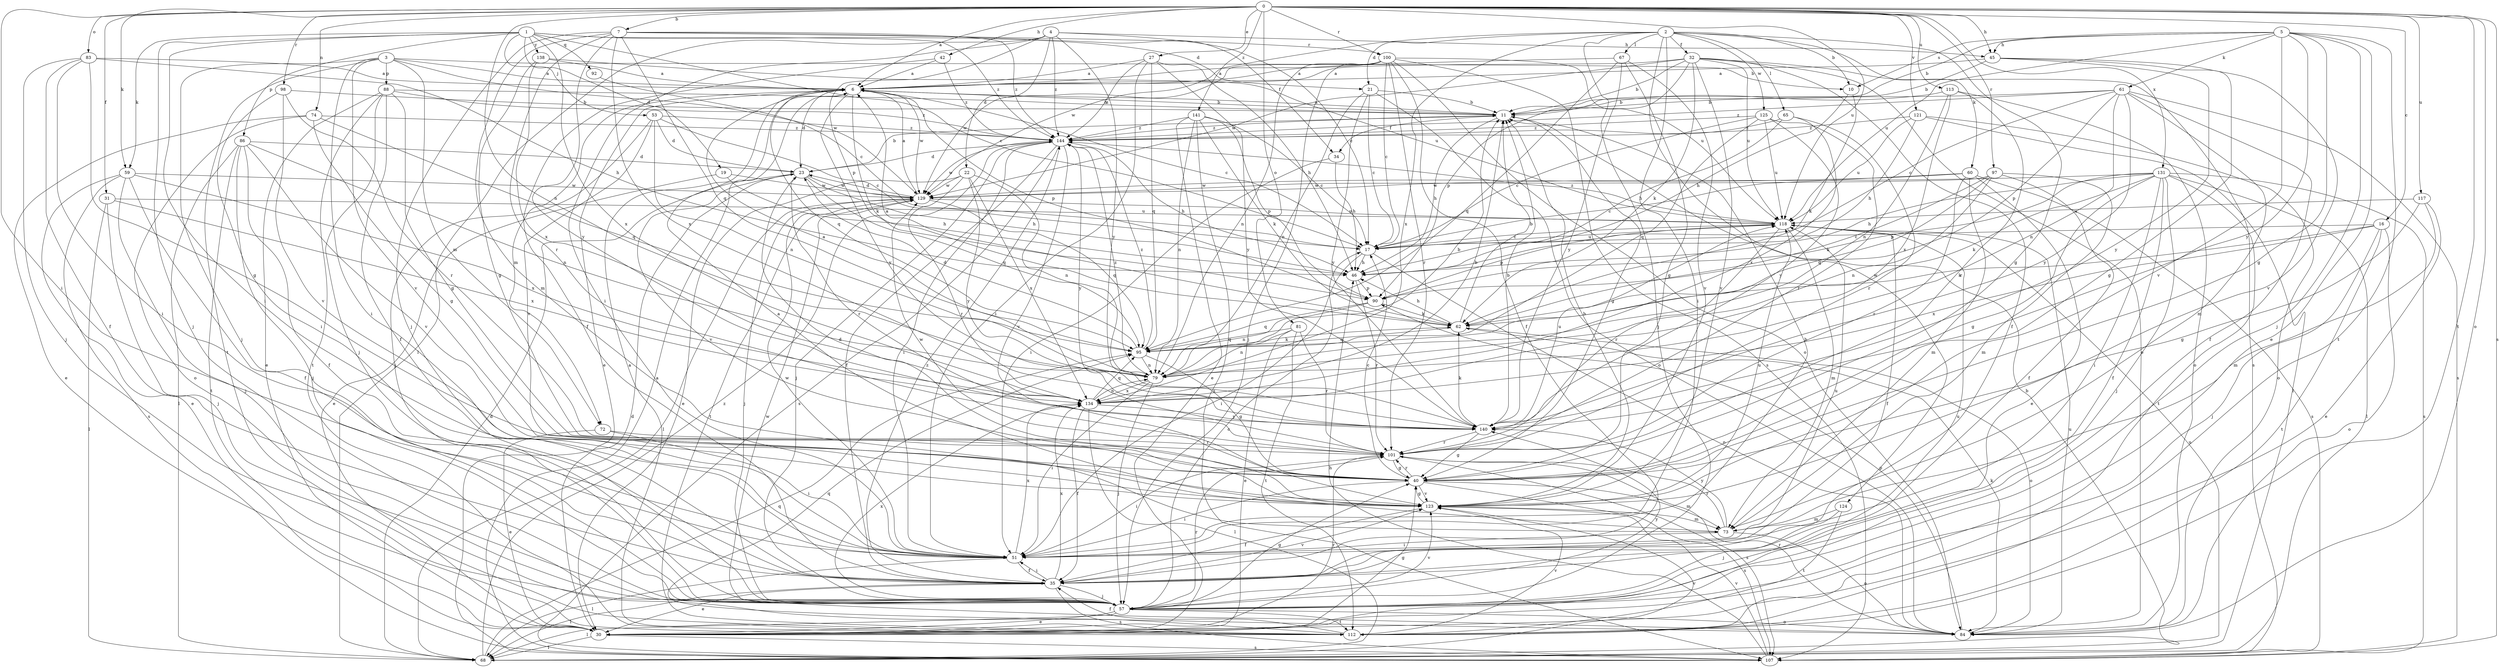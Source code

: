 strict digraph  {
0;
1;
2;
3;
4;
5;
6;
7;
10;
11;
16;
17;
19;
21;
22;
23;
27;
30;
31;
32;
34;
35;
40;
42;
45;
46;
51;
53;
57;
59;
60;
61;
62;
65;
67;
68;
72;
73;
74;
79;
81;
83;
84;
86;
88;
90;
92;
95;
97;
98;
100;
101;
107;
112;
113;
117;
118;
121;
123;
124;
125;
129;
131;
134;
138;
140;
141;
144;
0 -> 6  [label=a];
0 -> 7  [label=b];
0 -> 16  [label=c];
0 -> 27  [label=e];
0 -> 31  [label=f];
0 -> 42  [label=h];
0 -> 45  [label=h];
0 -> 51  [label=i];
0 -> 59  [label=k];
0 -> 74  [label=n];
0 -> 79  [label=n];
0 -> 81  [label=o];
0 -> 83  [label=o];
0 -> 84  [label=o];
0 -> 97  [label=r];
0 -> 98  [label=r];
0 -> 100  [label=r];
0 -> 107  [label=s];
0 -> 112  [label=t];
0 -> 113  [label=u];
0 -> 117  [label=u];
0 -> 118  [label=u];
0 -> 121  [label=v];
0 -> 131  [label=x];
0 -> 141  [label=z];
1 -> 17  [label=c];
1 -> 19  [label=d];
1 -> 21  [label=d];
1 -> 51  [label=i];
1 -> 53  [label=j];
1 -> 57  [label=j];
1 -> 59  [label=k];
1 -> 86  [label=p];
1 -> 92  [label=q];
1 -> 134  [label=x];
1 -> 138  [label=y];
1 -> 144  [label=z];
2 -> 10  [label=b];
2 -> 21  [label=d];
2 -> 32  [label=f];
2 -> 40  [label=g];
2 -> 51  [label=i];
2 -> 57  [label=j];
2 -> 60  [label=k];
2 -> 65  [label=l];
2 -> 67  [label=l];
2 -> 124  [label=w];
2 -> 125  [label=w];
2 -> 129  [label=w];
2 -> 134  [label=x];
3 -> 6  [label=a];
3 -> 10  [label=b];
3 -> 51  [label=i];
3 -> 57  [label=j];
3 -> 72  [label=m];
3 -> 88  [label=p];
3 -> 112  [label=t];
3 -> 123  [label=v];
3 -> 129  [label=w];
4 -> 17  [label=c];
4 -> 22  [label=d];
4 -> 45  [label=h];
4 -> 51  [label=i];
4 -> 68  [label=l];
4 -> 90  [label=p];
4 -> 140  [label=y];
4 -> 144  [label=z];
5 -> 11  [label=b];
5 -> 30  [label=e];
5 -> 40  [label=g];
5 -> 45  [label=h];
5 -> 57  [label=j];
5 -> 61  [label=k];
5 -> 112  [label=t];
5 -> 118  [label=u];
5 -> 123  [label=v];
5 -> 140  [label=y];
5 -> 10  [label=s];
6 -> 11  [label=b];
6 -> 17  [label=c];
6 -> 23  [label=d];
6 -> 30  [label=e];
6 -> 62  [label=k];
6 -> 72  [label=m];
6 -> 90  [label=p];
6 -> 95  [label=q];
6 -> 129  [label=w];
6 -> 140  [label=y];
7 -> 34  [label=f];
7 -> 57  [label=j];
7 -> 73  [label=m];
7 -> 95  [label=q];
7 -> 100  [label=r];
7 -> 101  [label=r];
7 -> 134  [label=x];
7 -> 140  [label=y];
7 -> 144  [label=z];
10 -> 46  [label=h];
10 -> 62  [label=k];
11 -> 6  [label=a];
11 -> 34  [label=f];
11 -> 40  [label=g];
11 -> 46  [label=h];
11 -> 144  [label=z];
16 -> 17  [label=c];
16 -> 57  [label=j];
16 -> 62  [label=k];
16 -> 84  [label=o];
16 -> 112  [label=t];
16 -> 134  [label=x];
17 -> 46  [label=h];
17 -> 51  [label=i];
17 -> 84  [label=o];
17 -> 118  [label=u];
19 -> 30  [label=e];
19 -> 46  [label=h];
19 -> 129  [label=w];
21 -> 11  [label=b];
21 -> 17  [label=c];
21 -> 79  [label=n];
21 -> 84  [label=o];
21 -> 140  [label=y];
22 -> 30  [label=e];
22 -> 79  [label=n];
22 -> 101  [label=r];
22 -> 129  [label=w];
22 -> 134  [label=x];
22 -> 140  [label=y];
23 -> 11  [label=b];
23 -> 46  [label=h];
23 -> 95  [label=q];
23 -> 101  [label=r];
23 -> 123  [label=v];
23 -> 129  [label=w];
27 -> 6  [label=a];
27 -> 46  [label=h];
27 -> 51  [label=i];
27 -> 95  [label=q];
27 -> 140  [label=y];
27 -> 144  [label=z];
30 -> 40  [label=g];
30 -> 68  [label=l];
30 -> 101  [label=r];
30 -> 107  [label=s];
31 -> 57  [label=j];
31 -> 68  [label=l];
31 -> 118  [label=u];
31 -> 134  [label=x];
32 -> 6  [label=a];
32 -> 11  [label=b];
32 -> 35  [label=f];
32 -> 62  [label=k];
32 -> 84  [label=o];
32 -> 90  [label=p];
32 -> 107  [label=s];
32 -> 118  [label=u];
32 -> 123  [label=v];
32 -> 129  [label=w];
34 -> 46  [label=h];
34 -> 51  [label=i];
35 -> 30  [label=e];
35 -> 51  [label=i];
35 -> 57  [label=j];
35 -> 68  [label=l];
35 -> 107  [label=s];
35 -> 123  [label=v];
35 -> 134  [label=x];
35 -> 144  [label=z];
40 -> 17  [label=c];
40 -> 51  [label=i];
40 -> 73  [label=m];
40 -> 101  [label=r];
40 -> 107  [label=s];
40 -> 123  [label=v];
40 -> 129  [label=w];
42 -> 6  [label=a];
42 -> 35  [label=f];
42 -> 144  [label=z];
45 -> 6  [label=a];
45 -> 11  [label=b];
45 -> 40  [label=g];
45 -> 123  [label=v];
45 -> 140  [label=y];
46 -> 90  [label=p];
46 -> 101  [label=r];
51 -> 11  [label=b];
51 -> 35  [label=f];
51 -> 68  [label=l];
51 -> 118  [label=u];
51 -> 129  [label=w];
51 -> 134  [label=x];
53 -> 17  [label=c];
53 -> 23  [label=d];
53 -> 57  [label=j];
53 -> 79  [label=n];
53 -> 123  [label=v];
53 -> 144  [label=z];
57 -> 17  [label=c];
57 -> 30  [label=e];
57 -> 40  [label=g];
57 -> 68  [label=l];
57 -> 84  [label=o];
57 -> 101  [label=r];
57 -> 112  [label=t];
57 -> 118  [label=u];
57 -> 123  [label=v];
57 -> 134  [label=x];
57 -> 140  [label=y];
59 -> 30  [label=e];
59 -> 35  [label=f];
59 -> 57  [label=j];
59 -> 107  [label=s];
59 -> 129  [label=w];
59 -> 134  [label=x];
60 -> 17  [label=c];
60 -> 30  [label=e];
60 -> 73  [label=m];
60 -> 101  [label=r];
60 -> 107  [label=s];
60 -> 129  [label=w];
61 -> 11  [label=b];
61 -> 17  [label=c];
61 -> 35  [label=f];
61 -> 73  [label=m];
61 -> 79  [label=n];
61 -> 90  [label=p];
61 -> 107  [label=s];
61 -> 140  [label=y];
61 -> 144  [label=z];
62 -> 6  [label=a];
62 -> 11  [label=b];
62 -> 46  [label=h];
62 -> 84  [label=o];
62 -> 95  [label=q];
65 -> 46  [label=h];
65 -> 101  [label=r];
65 -> 134  [label=x];
65 -> 144  [label=z];
67 -> 6  [label=a];
67 -> 40  [label=g];
67 -> 95  [label=q];
67 -> 123  [label=v];
67 -> 140  [label=y];
68 -> 11  [label=b];
68 -> 23  [label=d];
68 -> 95  [label=q];
68 -> 118  [label=u];
68 -> 123  [label=v];
68 -> 144  [label=z];
72 -> 30  [label=e];
72 -> 51  [label=i];
72 -> 101  [label=r];
73 -> 6  [label=a];
73 -> 51  [label=i];
73 -> 84  [label=o];
73 -> 101  [label=r];
73 -> 140  [label=y];
74 -> 30  [label=e];
74 -> 40  [label=g];
74 -> 84  [label=o];
74 -> 95  [label=q];
74 -> 144  [label=z];
79 -> 6  [label=a];
79 -> 11  [label=b];
79 -> 51  [label=i];
79 -> 57  [label=j];
79 -> 134  [label=x];
79 -> 144  [label=z];
81 -> 30  [label=e];
81 -> 79  [label=n];
81 -> 95  [label=q];
81 -> 101  [label=r];
81 -> 112  [label=t];
83 -> 6  [label=a];
83 -> 35  [label=f];
83 -> 40  [label=g];
83 -> 46  [label=h];
83 -> 51  [label=i];
83 -> 57  [label=j];
84 -> 62  [label=k];
84 -> 90  [label=p];
84 -> 101  [label=r];
84 -> 118  [label=u];
84 -> 129  [label=w];
86 -> 23  [label=d];
86 -> 35  [label=f];
86 -> 57  [label=j];
86 -> 68  [label=l];
86 -> 79  [label=n];
86 -> 112  [label=t];
86 -> 123  [label=v];
88 -> 11  [label=b];
88 -> 30  [label=e];
88 -> 35  [label=f];
88 -> 40  [label=g];
88 -> 57  [label=j];
88 -> 112  [label=t];
88 -> 144  [label=z];
90 -> 62  [label=k];
90 -> 79  [label=n];
90 -> 95  [label=q];
92 -> 17  [label=c];
95 -> 23  [label=d];
95 -> 40  [label=g];
95 -> 62  [label=k];
95 -> 79  [label=n];
95 -> 144  [label=z];
97 -> 35  [label=f];
97 -> 62  [label=k];
97 -> 73  [label=m];
97 -> 79  [label=n];
97 -> 95  [label=q];
97 -> 129  [label=w];
98 -> 11  [label=b];
98 -> 51  [label=i];
98 -> 101  [label=r];
98 -> 123  [label=v];
100 -> 6  [label=a];
100 -> 17  [label=c];
100 -> 35  [label=f];
100 -> 57  [label=j];
100 -> 79  [label=n];
100 -> 84  [label=o];
100 -> 101  [label=r];
100 -> 107  [label=s];
100 -> 118  [label=u];
100 -> 129  [label=w];
101 -> 40  [label=g];
101 -> 51  [label=i];
101 -> 107  [label=s];
107 -> 6  [label=a];
107 -> 23  [label=d];
107 -> 46  [label=h];
107 -> 123  [label=v];
112 -> 6  [label=a];
112 -> 35  [label=f];
112 -> 95  [label=q];
112 -> 123  [label=v];
113 -> 11  [label=b];
113 -> 79  [label=n];
113 -> 84  [label=o];
113 -> 101  [label=r];
113 -> 134  [label=x];
117 -> 30  [label=e];
117 -> 40  [label=g];
117 -> 73  [label=m];
117 -> 118  [label=u];
118 -> 17  [label=c];
118 -> 35  [label=f];
118 -> 73  [label=m];
118 -> 90  [label=p];
118 -> 101  [label=r];
118 -> 144  [label=z];
121 -> 46  [label=h];
121 -> 68  [label=l];
121 -> 84  [label=o];
121 -> 118  [label=u];
121 -> 144  [label=z];
123 -> 11  [label=b];
123 -> 23  [label=d];
123 -> 35  [label=f];
123 -> 40  [label=g];
123 -> 73  [label=m];
123 -> 118  [label=u];
124 -> 57  [label=j];
124 -> 73  [label=m];
124 -> 112  [label=t];
125 -> 17  [label=c];
125 -> 95  [label=q];
125 -> 101  [label=r];
125 -> 118  [label=u];
125 -> 140  [label=y];
125 -> 144  [label=z];
129 -> 6  [label=a];
129 -> 23  [label=d];
129 -> 57  [label=j];
129 -> 68  [label=l];
129 -> 95  [label=q];
129 -> 112  [label=t];
129 -> 118  [label=u];
131 -> 35  [label=f];
131 -> 40  [label=g];
131 -> 46  [label=h];
131 -> 51  [label=i];
131 -> 57  [label=j];
131 -> 62  [label=k];
131 -> 68  [label=l];
131 -> 90  [label=p];
131 -> 107  [label=s];
131 -> 112  [label=t];
131 -> 129  [label=w];
134 -> 11  [label=b];
134 -> 35  [label=f];
134 -> 68  [label=l];
134 -> 79  [label=n];
134 -> 95  [label=q];
134 -> 140  [label=y];
138 -> 6  [label=a];
138 -> 40  [label=g];
138 -> 118  [label=u];
138 -> 134  [label=x];
140 -> 11  [label=b];
140 -> 40  [label=g];
140 -> 62  [label=k];
140 -> 101  [label=r];
140 -> 118  [label=u];
141 -> 17  [label=c];
141 -> 30  [label=e];
141 -> 62  [label=k];
141 -> 79  [label=n];
141 -> 90  [label=p];
141 -> 107  [label=s];
141 -> 144  [label=z];
144 -> 23  [label=d];
144 -> 35  [label=f];
144 -> 46  [label=h];
144 -> 51  [label=i];
144 -> 57  [label=j];
144 -> 107  [label=s];
144 -> 123  [label=v];
144 -> 129  [label=w];
144 -> 140  [label=y];
}
